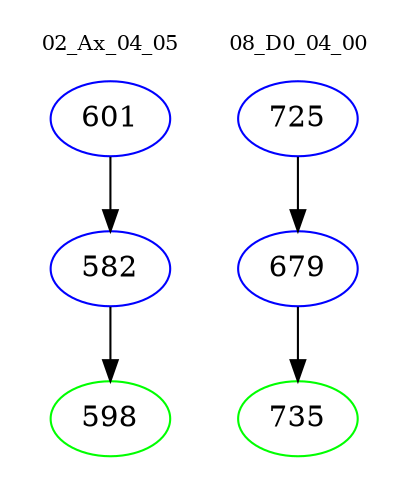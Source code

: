 digraph{
subgraph cluster_0 {
color = white
label = "02_Ax_04_05";
fontsize=10;
T0_601 [label="601", color="blue"]
T0_601 -> T0_582 [color="black"]
T0_582 [label="582", color="blue"]
T0_582 -> T0_598 [color="black"]
T0_598 [label="598", color="green"]
}
subgraph cluster_1 {
color = white
label = "08_D0_04_00";
fontsize=10;
T1_725 [label="725", color="blue"]
T1_725 -> T1_679 [color="black"]
T1_679 [label="679", color="blue"]
T1_679 -> T1_735 [color="black"]
T1_735 [label="735", color="green"]
}
}
